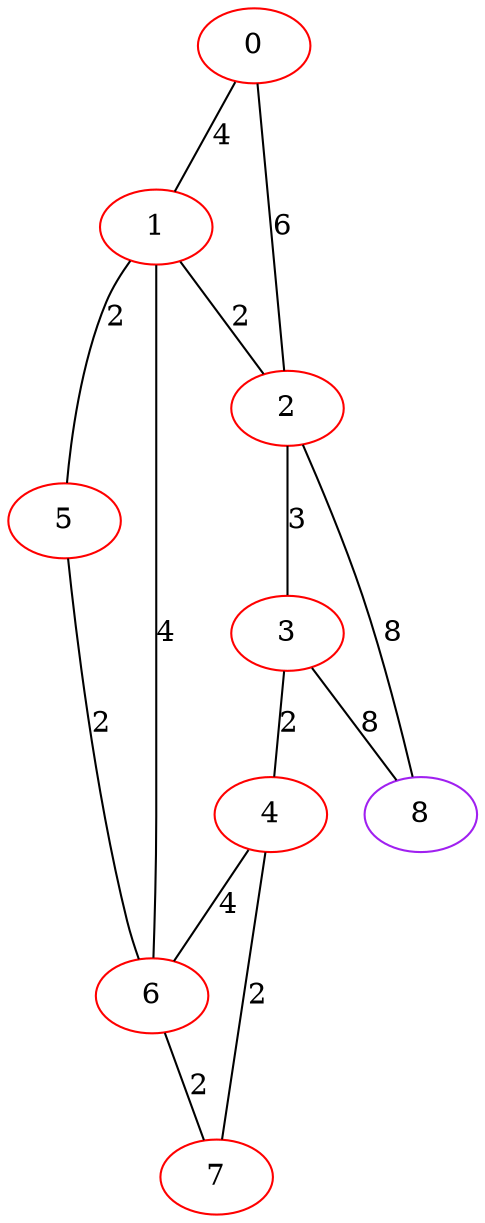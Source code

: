 graph "" {
0 [color=red, weight=1];
1 [color=red, weight=1];
2 [color=red, weight=1];
3 [color=red, weight=1];
4 [color=red, weight=1];
5 [color=red, weight=1];
6 [color=red, weight=1];
7 [color=red, weight=1];
8 [color=purple, weight=4];
0 -- 1  [key=0, label=4];
0 -- 2  [key=0, label=6];
1 -- 2  [key=0, label=2];
1 -- 5  [key=0, label=2];
1 -- 6  [key=0, label=4];
2 -- 3  [key=0, label=3];
2 -- 8  [key=0, label=8];
3 -- 8  [key=0, label=8];
3 -- 4  [key=0, label=2];
4 -- 6  [key=0, label=4];
4 -- 7  [key=0, label=2];
5 -- 6  [key=0, label=2];
6 -- 7  [key=0, label=2];
}
